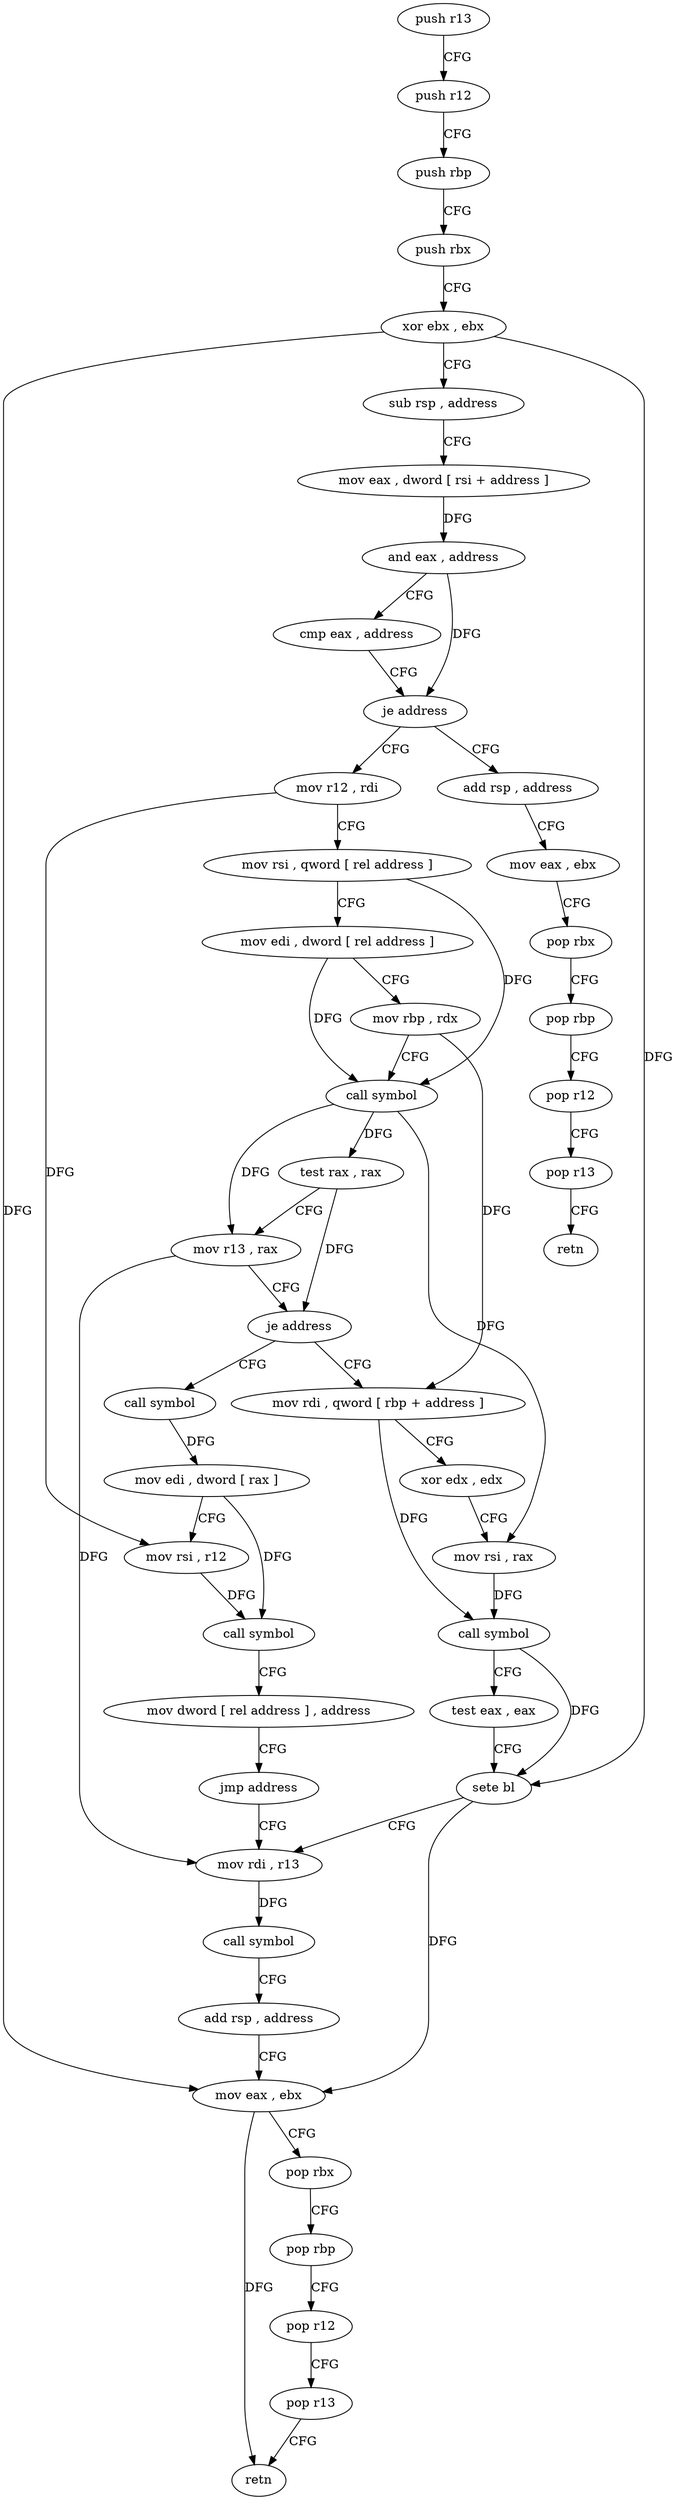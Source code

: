 digraph "func" {
"4216704" [label = "push r13" ]
"4216706" [label = "push r12" ]
"4216708" [label = "push rbp" ]
"4216709" [label = "push rbx" ]
"4216710" [label = "xor ebx , ebx" ]
"4216712" [label = "sub rsp , address" ]
"4216716" [label = "mov eax , dword [ rsi + address ]" ]
"4216719" [label = "and eax , address" ]
"4216724" [label = "cmp eax , address" ]
"4216729" [label = "je address" ]
"4216752" [label = "mov r12 , rdi" ]
"4216731" [label = "add rsp , address" ]
"4216755" [label = "mov rsi , qword [ rel address ]" ]
"4216762" [label = "mov edi , dword [ rel address ]" ]
"4216768" [label = "mov rbp , rdx" ]
"4216771" [label = "call symbol" ]
"4216776" [label = "test rax , rax" ]
"4216779" [label = "mov r13 , rax" ]
"4216782" [label = "je address" ]
"4216832" [label = "call symbol" ]
"4216784" [label = "mov rdi , qword [ rbp + address ]" ]
"4216735" [label = "mov eax , ebx" ]
"4216737" [label = "pop rbx" ]
"4216738" [label = "pop rbp" ]
"4216739" [label = "pop r12" ]
"4216741" [label = "pop r13" ]
"4216743" [label = "retn" ]
"4216837" [label = "mov edi , dword [ rax ]" ]
"4216839" [label = "mov rsi , r12" ]
"4216842" [label = "call symbol" ]
"4216847" [label = "mov dword [ rel address ] , address" ]
"4216857" [label = "jmp address" ]
"4216803" [label = "mov rdi , r13" ]
"4216788" [label = "xor edx , edx" ]
"4216790" [label = "mov rsi , rax" ]
"4216793" [label = "call symbol" ]
"4216798" [label = "test eax , eax" ]
"4216800" [label = "sete bl" ]
"4216806" [label = "call symbol" ]
"4216811" [label = "add rsp , address" ]
"4216815" [label = "mov eax , ebx" ]
"4216817" [label = "pop rbx" ]
"4216818" [label = "pop rbp" ]
"4216819" [label = "pop r12" ]
"4216821" [label = "pop r13" ]
"4216823" [label = "retn" ]
"4216704" -> "4216706" [ label = "CFG" ]
"4216706" -> "4216708" [ label = "CFG" ]
"4216708" -> "4216709" [ label = "CFG" ]
"4216709" -> "4216710" [ label = "CFG" ]
"4216710" -> "4216712" [ label = "CFG" ]
"4216710" -> "4216800" [ label = "DFG" ]
"4216710" -> "4216815" [ label = "DFG" ]
"4216712" -> "4216716" [ label = "CFG" ]
"4216716" -> "4216719" [ label = "DFG" ]
"4216719" -> "4216724" [ label = "CFG" ]
"4216719" -> "4216729" [ label = "DFG" ]
"4216724" -> "4216729" [ label = "CFG" ]
"4216729" -> "4216752" [ label = "CFG" ]
"4216729" -> "4216731" [ label = "CFG" ]
"4216752" -> "4216755" [ label = "CFG" ]
"4216752" -> "4216839" [ label = "DFG" ]
"4216731" -> "4216735" [ label = "CFG" ]
"4216755" -> "4216762" [ label = "CFG" ]
"4216755" -> "4216771" [ label = "DFG" ]
"4216762" -> "4216768" [ label = "CFG" ]
"4216762" -> "4216771" [ label = "DFG" ]
"4216768" -> "4216771" [ label = "CFG" ]
"4216768" -> "4216784" [ label = "DFG" ]
"4216771" -> "4216776" [ label = "DFG" ]
"4216771" -> "4216779" [ label = "DFG" ]
"4216771" -> "4216790" [ label = "DFG" ]
"4216776" -> "4216779" [ label = "CFG" ]
"4216776" -> "4216782" [ label = "DFG" ]
"4216779" -> "4216782" [ label = "CFG" ]
"4216779" -> "4216803" [ label = "DFG" ]
"4216782" -> "4216832" [ label = "CFG" ]
"4216782" -> "4216784" [ label = "CFG" ]
"4216832" -> "4216837" [ label = "DFG" ]
"4216784" -> "4216788" [ label = "CFG" ]
"4216784" -> "4216793" [ label = "DFG" ]
"4216735" -> "4216737" [ label = "CFG" ]
"4216737" -> "4216738" [ label = "CFG" ]
"4216738" -> "4216739" [ label = "CFG" ]
"4216739" -> "4216741" [ label = "CFG" ]
"4216741" -> "4216743" [ label = "CFG" ]
"4216837" -> "4216839" [ label = "CFG" ]
"4216837" -> "4216842" [ label = "DFG" ]
"4216839" -> "4216842" [ label = "DFG" ]
"4216842" -> "4216847" [ label = "CFG" ]
"4216847" -> "4216857" [ label = "CFG" ]
"4216857" -> "4216803" [ label = "CFG" ]
"4216803" -> "4216806" [ label = "DFG" ]
"4216788" -> "4216790" [ label = "CFG" ]
"4216790" -> "4216793" [ label = "DFG" ]
"4216793" -> "4216798" [ label = "CFG" ]
"4216793" -> "4216800" [ label = "DFG" ]
"4216798" -> "4216800" [ label = "CFG" ]
"4216800" -> "4216803" [ label = "CFG" ]
"4216800" -> "4216815" [ label = "DFG" ]
"4216806" -> "4216811" [ label = "CFG" ]
"4216811" -> "4216815" [ label = "CFG" ]
"4216815" -> "4216817" [ label = "CFG" ]
"4216815" -> "4216823" [ label = "DFG" ]
"4216817" -> "4216818" [ label = "CFG" ]
"4216818" -> "4216819" [ label = "CFG" ]
"4216819" -> "4216821" [ label = "CFG" ]
"4216821" -> "4216823" [ label = "CFG" ]
}
